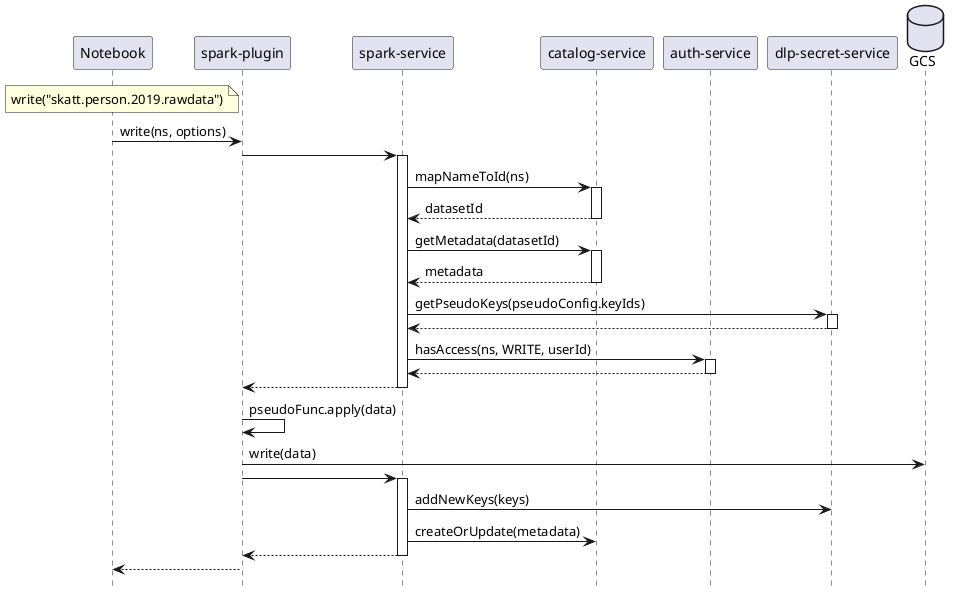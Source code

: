 @startuml
hide footbox

' Participants

participant "Notebook" as Notebook
participant "spark-plugin" as SparkPlugin
participant "spark-service" as SparkService
participant "catalog-service" as CatalogService
participant "auth-service" as AuthService
participant "dlp-secret-service" as SecretService
database "GCS" as GCS

' Write (and pseudonymize) data
note left of SparkPlugin
    write("skatt.person.2019.rawdata")
end note

Notebook->SparkPlugin: write(ns, options)

SparkPlugin->SparkService:

activate SparkService
SparkService->CatalogService: mapNameToId(ns)
activate CatalogService
CatalogService-->SparkService: datasetId
deactivate CatalogService
SparkService->CatalogService: getMetadata(datasetId)
activate CatalogService
CatalogService-->SparkService: metadata
deactivate CatalogService
SparkService->SecretService: getPseudoKeys(pseudoConfig.keyIds)
activate SecretService
SecretService-->SparkService:
deactivate SecretService
SparkService->AuthService: hasAccess(ns, WRITE, userId)
activate AuthService
AuthService-->SparkService:
deactivate AuthService
SparkService-->SparkPlugin
deactivate SparkService

SparkPlugin->SparkPlugin: pseudoFunc.apply(data)

SparkPlugin->GCS: write(data)
SparkPlugin->SparkService:
activate SparkService
SparkService->SecretService: addNewKeys(keys)
SparkService->CatalogService: createOrUpdate(metadata)
SparkService-->SparkPlugin
deactivate SparkService
SparkPlugin-->Notebook

@enduml
